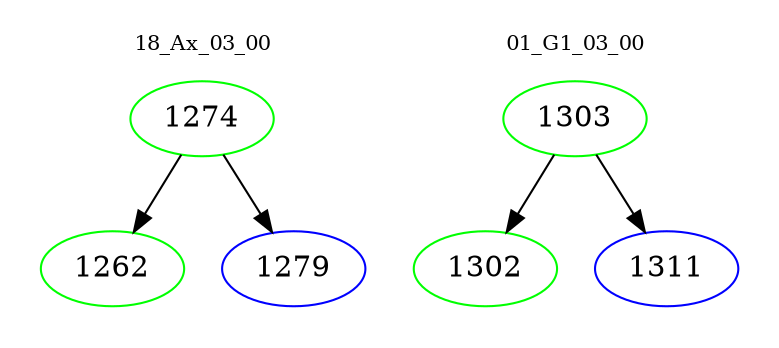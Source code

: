 digraph{
subgraph cluster_0 {
color = white
label = "18_Ax_03_00";
fontsize=10;
T0_1274 [label="1274", color="green"]
T0_1274 -> T0_1262 [color="black"]
T0_1262 [label="1262", color="green"]
T0_1274 -> T0_1279 [color="black"]
T0_1279 [label="1279", color="blue"]
}
subgraph cluster_1 {
color = white
label = "01_G1_03_00";
fontsize=10;
T1_1303 [label="1303", color="green"]
T1_1303 -> T1_1302 [color="black"]
T1_1302 [label="1302", color="green"]
T1_1303 -> T1_1311 [color="black"]
T1_1311 [label="1311", color="blue"]
}
}
